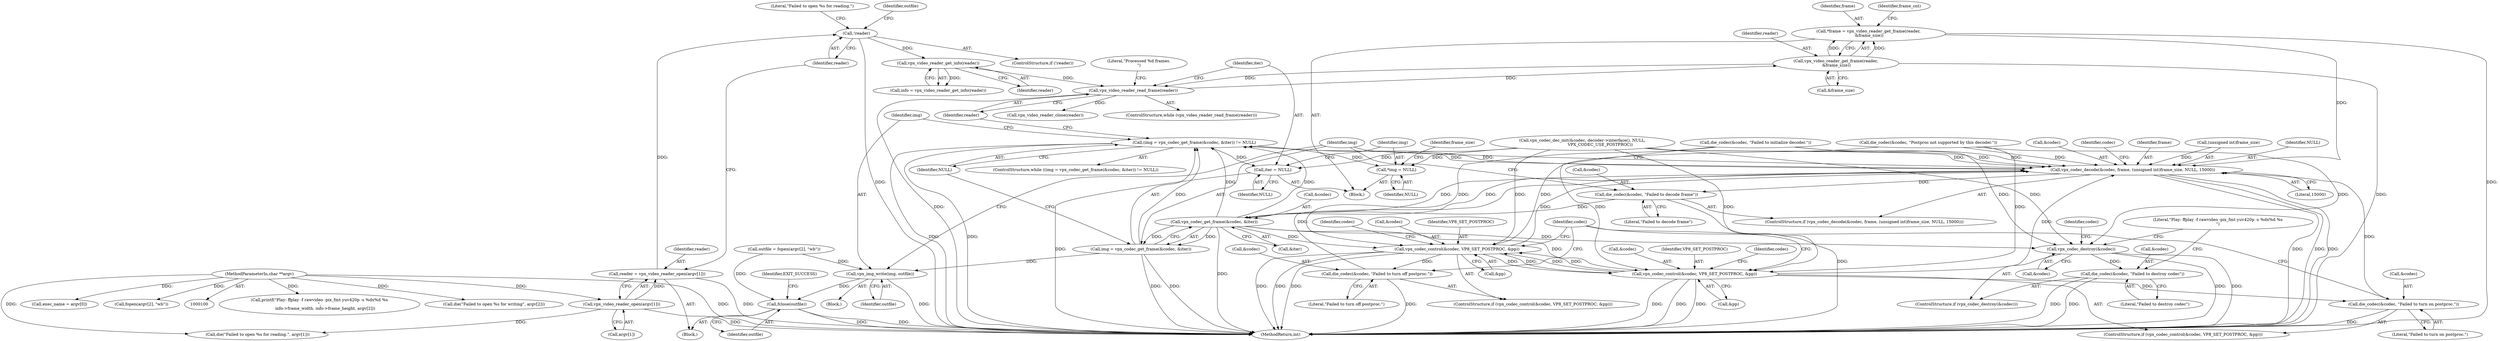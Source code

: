 digraph "0_Android_5a9753fca56f0eeb9f61e342b2fccffc364f9426_3@API" {
"1000223" [label="(Call,*frame = vpx_video_reader_get_frame(reader,\n &frame_size))"];
"1000225" [label="(Call,vpx_video_reader_get_frame(reader,\n &frame_size))"];
"1000207" [label="(Call,vpx_video_reader_read_frame(reader))"];
"1000167" [label="(Call,vpx_video_reader_get_info(reader))"];
"1000144" [label="(Call,!reader)"];
"1000137" [label="(Call,reader = vpx_video_reader_open(argv[1]))"];
"1000139" [label="(Call,vpx_video_reader_open(argv[1]))"];
"1000102" [label="(MethodParameterIn,char **argv)"];
"1000275" [label="(Call,vpx_codec_decode(&codec, frame, (unsigned int)frame_size, NULL, 15000))"];
"1000284" [label="(Call,die_codec(&codec, \"Failed to decode frame\"))"];
"1000292" [label="(Call,vpx_codec_get_frame(&codec, &iter))"];
"1000242" [label="(Call,vpx_codec_control(&codec, VP8_SET_POSTPROC, &pp))"];
"1000248" [label="(Call,die_codec(&codec, \"Failed to turn off postproc.\"))"];
"1000264" [label="(Call,vpx_codec_control(&codec, VP8_SET_POSTPROC, &pp))"];
"1000270" [label="(Call,die_codec(&codec, \"Failed to turn on postproc.\"))"];
"1000289" [label="(Call,(img = vpx_codec_get_frame(&codec, &iter)) != NULL)"];
"1000211" [label="(Call,iter = NULL)"];
"1000215" [label="(Call,*img = NULL)"];
"1000290" [label="(Call,img = vpx_codec_get_frame(&codec, &iter))"];
"1000299" [label="(Call,vpx_img_write(img, outfile))"];
"1000326" [label="(Call,fclose(outfile))"];
"1000306" [label="(Call,vpx_codec_destroy(&codec))"];
"1000309" [label="(Call,die_codec(&codec, \"Failed to destroy codec\"))"];
"1000251" [label="(Literal,\"Failed to turn off postproc.\")"];
"1000140" [label="(Call,argv[1])"];
"1000147" [label="(Literal,\"Failed to open %s for reading.\")"];
"1000139" [label="(Call,vpx_video_reader_open(argv[1]))"];
"1000213" [label="(Identifier,NULL)"];
"1000249" [label="(Call,&codec)"];
"1000103" [label="(Block,)"];
"1000298" [label="(Block,)"];
"1000290" [label="(Call,img = vpx_codec_get_frame(&codec, &iter))"];
"1000202" [label="(Call,die_codec(&codec, \"Failed to initialize decoder.\"))"];
"1000220" [label="(Identifier,frame_size)"];
"1000212" [label="(Identifier,iter)"];
"1000326" [label="(Call,fclose(outfile))"];
"1000224" [label="(Identifier,frame)"];
"1000263" [label="(ControlStructure,if (vpx_codec_control(&codec, VP8_SET_POSTPROC, &pp)))"];
"1000313" [label="(Call,printf(\"Play: ffplay -f rawvideo -pix_fmt yuv420p -s %dx%d %s\n\",\n         info->frame_width, info->frame_height, argv[2]))"];
"1000307" [label="(Call,&codec)"];
"1000186" [label="(Call,vpx_codec_dec_init(&codec, decoder->interface(), NULL,\n                            VPX_CODEC_USE_POSTPROC))"];
"1000250" [label="(Identifier,codec)"];
"1000300" [label="(Identifier,img)"];
"1000209" [label="(Block,)"];
"1000206" [label="(ControlStructure,while (vpx_video_reader_read_frame(reader)))"];
"1000226" [label="(Identifier,reader)"];
"1000208" [label="(Identifier,reader)"];
"1000295" [label="(Call,&iter)"];
"1000143" [label="(ControlStructure,if (!reader))"];
"1000282" [label="(Identifier,NULL)"];
"1000330" [label="(MethodReturn,int)"];
"1000291" [label="(Identifier,img)"];
"1000276" [label="(Call,&codec)"];
"1000285" [label="(Call,&codec)"];
"1000271" [label="(Call,&codec)"];
"1000223" [label="(Call,*frame = vpx_video_reader_get_frame(reader,\n &frame_size))"];
"1000215" [label="(Call,*img = NULL)"];
"1000243" [label="(Call,&codec)"];
"1000153" [label="(Call,outfile = fopen(argv[2], \"wb\"))"];
"1000286" [label="(Identifier,codec)"];
"1000196" [label="(Call,die_codec(&codec, \"Postproc not supported by this decoder.\"))"];
"1000160" [label="(Call,die(\"Failed to open %s for writing\", argv[2]))"];
"1000245" [label="(Identifier,VP8_SET_POSTPROC)"];
"1000293" [label="(Call,&codec)"];
"1000310" [label="(Call,&codec)"];
"1000264" [label="(Call,vpx_codec_control(&codec, VP8_SET_POSTPROC, &pp))"];
"1000227" [label="(Call,&frame_size)"];
"1000137" [label="(Call,reader = vpx_video_reader_open(argv[1]))"];
"1000306" [label="(Call,vpx_codec_destroy(&codec))"];
"1000270" [label="(Call,die_codec(&codec, \"Failed to turn on postproc.\"))"];
"1000167" [label="(Call,vpx_video_reader_get_info(reader))"];
"1000102" [label="(MethodParameterIn,char **argv)"];
"1000265" [label="(Call,&codec)"];
"1000138" [label="(Identifier,reader)"];
"1000278" [label="(Identifier,frame)"];
"1000283" [label="(Literal,15000)"];
"1000230" [label="(Identifier,frame_cnt)"];
"1000146" [label="(Call,die(\"Failed to open %s for reading.\", argv[1]))"];
"1000289" [label="(Call,(img = vpx_codec_get_frame(&codec, &iter)) != NULL)"];
"1000242" [label="(Call,vpx_codec_control(&codec, VP8_SET_POSTPROC, &pp))"];
"1000297" [label="(Identifier,NULL)"];
"1000292" [label="(Call,vpx_codec_get_frame(&codec, &iter))"];
"1000287" [label="(Literal,\"Failed to decode frame\")"];
"1000207" [label="(Call,vpx_video_reader_read_frame(reader))"];
"1000126" [label="(Call,exec_name = argv[0])"];
"1000284" [label="(Call,die_codec(&codec, \"Failed to decode frame\"))"];
"1000324" [label="(Call,vpx_video_reader_close(reader))"];
"1000246" [label="(Call,&pp)"];
"1000154" [label="(Identifier,outfile)"];
"1000267" [label="(Identifier,VP8_SET_POSTPROC)"];
"1000155" [label="(Call,fopen(argv[2], \"wb\"))"];
"1000273" [label="(Literal,\"Failed to turn on postproc.\")"];
"1000216" [label="(Identifier,img)"];
"1000311" [label="(Identifier,codec)"];
"1000312" [label="(Literal,\"Failed to destroy codec\")"];
"1000145" [label="(Identifier,reader)"];
"1000279" [label="(Call,(unsigned int)frame_size)"];
"1000288" [label="(ControlStructure,while ((img = vpx_codec_get_frame(&codec, &iter)) != NULL))"];
"1000305" [label="(ControlStructure,if (vpx_codec_destroy(&codec)))"];
"1000217" [label="(Identifier,NULL)"];
"1000144" [label="(Call,!reader)"];
"1000168" [label="(Identifier,reader)"];
"1000268" [label="(Call,&pp)"];
"1000275" [label="(Call,vpx_codec_decode(&codec, frame, (unsigned int)frame_size, NULL, 15000))"];
"1000303" [label="(Literal,\"Processed %d frames.\n\")"];
"1000272" [label="(Identifier,codec)"];
"1000299" [label="(Call,vpx_img_write(img, outfile))"];
"1000329" [label="(Identifier,EXIT_SUCCESS)"];
"1000165" [label="(Call,info = vpx_video_reader_get_info(reader))"];
"1000277" [label="(Identifier,codec)"];
"1000225" [label="(Call,vpx_video_reader_get_frame(reader,\n &frame_size))"];
"1000241" [label="(ControlStructure,if (vpx_codec_control(&codec, VP8_SET_POSTPROC, &pp)))"];
"1000309" [label="(Call,die_codec(&codec, \"Failed to destroy codec\"))"];
"1000301" [label="(Identifier,outfile)"];
"1000314" [label="(Literal,\"Play: ffplay -f rawvideo -pix_fmt yuv420p -s %dx%d %s\n\")"];
"1000211" [label="(Call,iter = NULL)"];
"1000248" [label="(Call,die_codec(&codec, \"Failed to turn off postproc.\"))"];
"1000327" [label="(Identifier,outfile)"];
"1000274" [label="(ControlStructure,if (vpx_codec_decode(&codec, frame, (unsigned int)frame_size, NULL, 15000)))"];
"1000223" -> "1000209"  [label="AST: "];
"1000223" -> "1000225"  [label="CFG: "];
"1000224" -> "1000223"  [label="AST: "];
"1000225" -> "1000223"  [label="AST: "];
"1000230" -> "1000223"  [label="CFG: "];
"1000223" -> "1000330"  [label="DDG: "];
"1000225" -> "1000223"  [label="DDG: "];
"1000225" -> "1000223"  [label="DDG: "];
"1000223" -> "1000275"  [label="DDG: "];
"1000225" -> "1000227"  [label="CFG: "];
"1000226" -> "1000225"  [label="AST: "];
"1000227" -> "1000225"  [label="AST: "];
"1000225" -> "1000330"  [label="DDG: "];
"1000225" -> "1000207"  [label="DDG: "];
"1000207" -> "1000225"  [label="DDG: "];
"1000207" -> "1000206"  [label="AST: "];
"1000207" -> "1000208"  [label="CFG: "];
"1000208" -> "1000207"  [label="AST: "];
"1000212" -> "1000207"  [label="CFG: "];
"1000303" -> "1000207"  [label="CFG: "];
"1000207" -> "1000330"  [label="DDG: "];
"1000167" -> "1000207"  [label="DDG: "];
"1000207" -> "1000324"  [label="DDG: "];
"1000167" -> "1000165"  [label="AST: "];
"1000167" -> "1000168"  [label="CFG: "];
"1000168" -> "1000167"  [label="AST: "];
"1000165" -> "1000167"  [label="CFG: "];
"1000167" -> "1000165"  [label="DDG: "];
"1000144" -> "1000167"  [label="DDG: "];
"1000144" -> "1000143"  [label="AST: "];
"1000144" -> "1000145"  [label="CFG: "];
"1000145" -> "1000144"  [label="AST: "];
"1000147" -> "1000144"  [label="CFG: "];
"1000154" -> "1000144"  [label="CFG: "];
"1000144" -> "1000330"  [label="DDG: "];
"1000137" -> "1000144"  [label="DDG: "];
"1000137" -> "1000103"  [label="AST: "];
"1000137" -> "1000139"  [label="CFG: "];
"1000138" -> "1000137"  [label="AST: "];
"1000139" -> "1000137"  [label="AST: "];
"1000145" -> "1000137"  [label="CFG: "];
"1000137" -> "1000330"  [label="DDG: "];
"1000139" -> "1000137"  [label="DDG: "];
"1000139" -> "1000140"  [label="CFG: "];
"1000140" -> "1000139"  [label="AST: "];
"1000139" -> "1000330"  [label="DDG: "];
"1000102" -> "1000139"  [label="DDG: "];
"1000139" -> "1000146"  [label="DDG: "];
"1000102" -> "1000100"  [label="AST: "];
"1000102" -> "1000330"  [label="DDG: "];
"1000102" -> "1000126"  [label="DDG: "];
"1000102" -> "1000146"  [label="DDG: "];
"1000102" -> "1000155"  [label="DDG: "];
"1000102" -> "1000160"  [label="DDG: "];
"1000102" -> "1000313"  [label="DDG: "];
"1000275" -> "1000274"  [label="AST: "];
"1000275" -> "1000283"  [label="CFG: "];
"1000276" -> "1000275"  [label="AST: "];
"1000278" -> "1000275"  [label="AST: "];
"1000279" -> "1000275"  [label="AST: "];
"1000282" -> "1000275"  [label="AST: "];
"1000283" -> "1000275"  [label="AST: "];
"1000286" -> "1000275"  [label="CFG: "];
"1000291" -> "1000275"  [label="CFG: "];
"1000275" -> "1000330"  [label="DDG: "];
"1000275" -> "1000330"  [label="DDG: "];
"1000275" -> "1000330"  [label="DDG: "];
"1000186" -> "1000275"  [label="DDG: "];
"1000186" -> "1000275"  [label="DDG: "];
"1000292" -> "1000275"  [label="DDG: "];
"1000264" -> "1000275"  [label="DDG: "];
"1000202" -> "1000275"  [label="DDG: "];
"1000196" -> "1000275"  [label="DDG: "];
"1000270" -> "1000275"  [label="DDG: "];
"1000242" -> "1000275"  [label="DDG: "];
"1000248" -> "1000275"  [label="DDG: "];
"1000279" -> "1000275"  [label="DDG: "];
"1000289" -> "1000275"  [label="DDG: "];
"1000275" -> "1000284"  [label="DDG: "];
"1000275" -> "1000292"  [label="DDG: "];
"1000275" -> "1000289"  [label="DDG: "];
"1000284" -> "1000274"  [label="AST: "];
"1000284" -> "1000287"  [label="CFG: "];
"1000285" -> "1000284"  [label="AST: "];
"1000287" -> "1000284"  [label="AST: "];
"1000291" -> "1000284"  [label="CFG: "];
"1000284" -> "1000330"  [label="DDG: "];
"1000284" -> "1000292"  [label="DDG: "];
"1000292" -> "1000290"  [label="AST: "];
"1000292" -> "1000295"  [label="CFG: "];
"1000293" -> "1000292"  [label="AST: "];
"1000295" -> "1000292"  [label="AST: "];
"1000290" -> "1000292"  [label="CFG: "];
"1000292" -> "1000330"  [label="DDG: "];
"1000292" -> "1000242"  [label="DDG: "];
"1000292" -> "1000264"  [label="DDG: "];
"1000292" -> "1000289"  [label="DDG: "];
"1000292" -> "1000289"  [label="DDG: "];
"1000292" -> "1000290"  [label="DDG: "];
"1000292" -> "1000290"  [label="DDG: "];
"1000292" -> "1000306"  [label="DDG: "];
"1000242" -> "1000241"  [label="AST: "];
"1000242" -> "1000246"  [label="CFG: "];
"1000243" -> "1000242"  [label="AST: "];
"1000245" -> "1000242"  [label="AST: "];
"1000246" -> "1000242"  [label="AST: "];
"1000250" -> "1000242"  [label="CFG: "];
"1000277" -> "1000242"  [label="CFG: "];
"1000242" -> "1000330"  [label="DDG: "];
"1000242" -> "1000330"  [label="DDG: "];
"1000242" -> "1000330"  [label="DDG: "];
"1000186" -> "1000242"  [label="DDG: "];
"1000202" -> "1000242"  [label="DDG: "];
"1000196" -> "1000242"  [label="DDG: "];
"1000264" -> "1000242"  [label="DDG: "];
"1000264" -> "1000242"  [label="DDG: "];
"1000242" -> "1000248"  [label="DDG: "];
"1000242" -> "1000264"  [label="DDG: "];
"1000242" -> "1000264"  [label="DDG: "];
"1000248" -> "1000241"  [label="AST: "];
"1000248" -> "1000251"  [label="CFG: "];
"1000249" -> "1000248"  [label="AST: "];
"1000251" -> "1000248"  [label="AST: "];
"1000277" -> "1000248"  [label="CFG: "];
"1000248" -> "1000330"  [label="DDG: "];
"1000264" -> "1000263"  [label="AST: "];
"1000264" -> "1000268"  [label="CFG: "];
"1000265" -> "1000264"  [label="AST: "];
"1000267" -> "1000264"  [label="AST: "];
"1000268" -> "1000264"  [label="AST: "];
"1000272" -> "1000264"  [label="CFG: "];
"1000277" -> "1000264"  [label="CFG: "];
"1000264" -> "1000330"  [label="DDG: "];
"1000264" -> "1000330"  [label="DDG: "];
"1000264" -> "1000330"  [label="DDG: "];
"1000186" -> "1000264"  [label="DDG: "];
"1000202" -> "1000264"  [label="DDG: "];
"1000196" -> "1000264"  [label="DDG: "];
"1000264" -> "1000270"  [label="DDG: "];
"1000270" -> "1000263"  [label="AST: "];
"1000270" -> "1000273"  [label="CFG: "];
"1000271" -> "1000270"  [label="AST: "];
"1000273" -> "1000270"  [label="AST: "];
"1000277" -> "1000270"  [label="CFG: "];
"1000270" -> "1000330"  [label="DDG: "];
"1000289" -> "1000288"  [label="AST: "];
"1000289" -> "1000297"  [label="CFG: "];
"1000290" -> "1000289"  [label="AST: "];
"1000297" -> "1000289"  [label="AST: "];
"1000208" -> "1000289"  [label="CFG: "];
"1000300" -> "1000289"  [label="CFG: "];
"1000289" -> "1000330"  [label="DDG: "];
"1000289" -> "1000330"  [label="DDG: "];
"1000289" -> "1000211"  [label="DDG: "];
"1000289" -> "1000215"  [label="DDG: "];
"1000290" -> "1000289"  [label="DDG: "];
"1000211" -> "1000209"  [label="AST: "];
"1000211" -> "1000213"  [label="CFG: "];
"1000212" -> "1000211"  [label="AST: "];
"1000213" -> "1000211"  [label="AST: "];
"1000216" -> "1000211"  [label="CFG: "];
"1000211" -> "1000330"  [label="DDG: "];
"1000186" -> "1000211"  [label="DDG: "];
"1000215" -> "1000209"  [label="AST: "];
"1000215" -> "1000217"  [label="CFG: "];
"1000216" -> "1000215"  [label="AST: "];
"1000217" -> "1000215"  [label="AST: "];
"1000220" -> "1000215"  [label="CFG: "];
"1000186" -> "1000215"  [label="DDG: "];
"1000291" -> "1000290"  [label="AST: "];
"1000297" -> "1000290"  [label="CFG: "];
"1000290" -> "1000330"  [label="DDG: "];
"1000290" -> "1000330"  [label="DDG: "];
"1000290" -> "1000299"  [label="DDG: "];
"1000299" -> "1000298"  [label="AST: "];
"1000299" -> "1000301"  [label="CFG: "];
"1000300" -> "1000299"  [label="AST: "];
"1000301" -> "1000299"  [label="AST: "];
"1000291" -> "1000299"  [label="CFG: "];
"1000299" -> "1000330"  [label="DDG: "];
"1000153" -> "1000299"  [label="DDG: "];
"1000299" -> "1000326"  [label="DDG: "];
"1000326" -> "1000103"  [label="AST: "];
"1000326" -> "1000327"  [label="CFG: "];
"1000327" -> "1000326"  [label="AST: "];
"1000329" -> "1000326"  [label="CFG: "];
"1000326" -> "1000330"  [label="DDG: "];
"1000326" -> "1000330"  [label="DDG: "];
"1000153" -> "1000326"  [label="DDG: "];
"1000306" -> "1000305"  [label="AST: "];
"1000306" -> "1000307"  [label="CFG: "];
"1000307" -> "1000306"  [label="AST: "];
"1000311" -> "1000306"  [label="CFG: "];
"1000314" -> "1000306"  [label="CFG: "];
"1000306" -> "1000330"  [label="DDG: "];
"1000306" -> "1000330"  [label="DDG: "];
"1000186" -> "1000306"  [label="DDG: "];
"1000202" -> "1000306"  [label="DDG: "];
"1000196" -> "1000306"  [label="DDG: "];
"1000306" -> "1000309"  [label="DDG: "];
"1000309" -> "1000305"  [label="AST: "];
"1000309" -> "1000312"  [label="CFG: "];
"1000310" -> "1000309"  [label="AST: "];
"1000312" -> "1000309"  [label="AST: "];
"1000314" -> "1000309"  [label="CFG: "];
"1000309" -> "1000330"  [label="DDG: "];
"1000309" -> "1000330"  [label="DDG: "];
}
